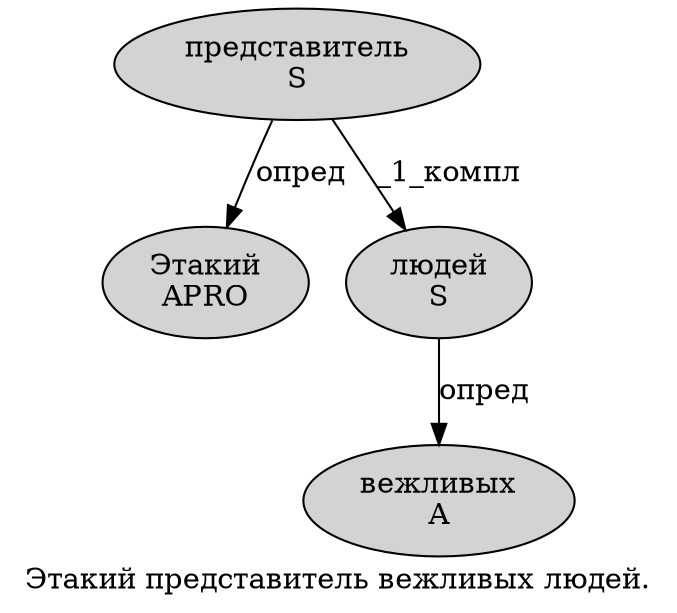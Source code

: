digraph SENTENCE_4489 {
	graph [label="Этакий представитель вежливых людей."]
	node [style=filled]
		0 [label="Этакий
APRO" color="" fillcolor=lightgray penwidth=1 shape=ellipse]
		1 [label="представитель
S" color="" fillcolor=lightgray penwidth=1 shape=ellipse]
		2 [label="вежливых
A" color="" fillcolor=lightgray penwidth=1 shape=ellipse]
		3 [label="людей
S" color="" fillcolor=lightgray penwidth=1 shape=ellipse]
			3 -> 2 [label="опред"]
			1 -> 0 [label="опред"]
			1 -> 3 [label="_1_компл"]
}